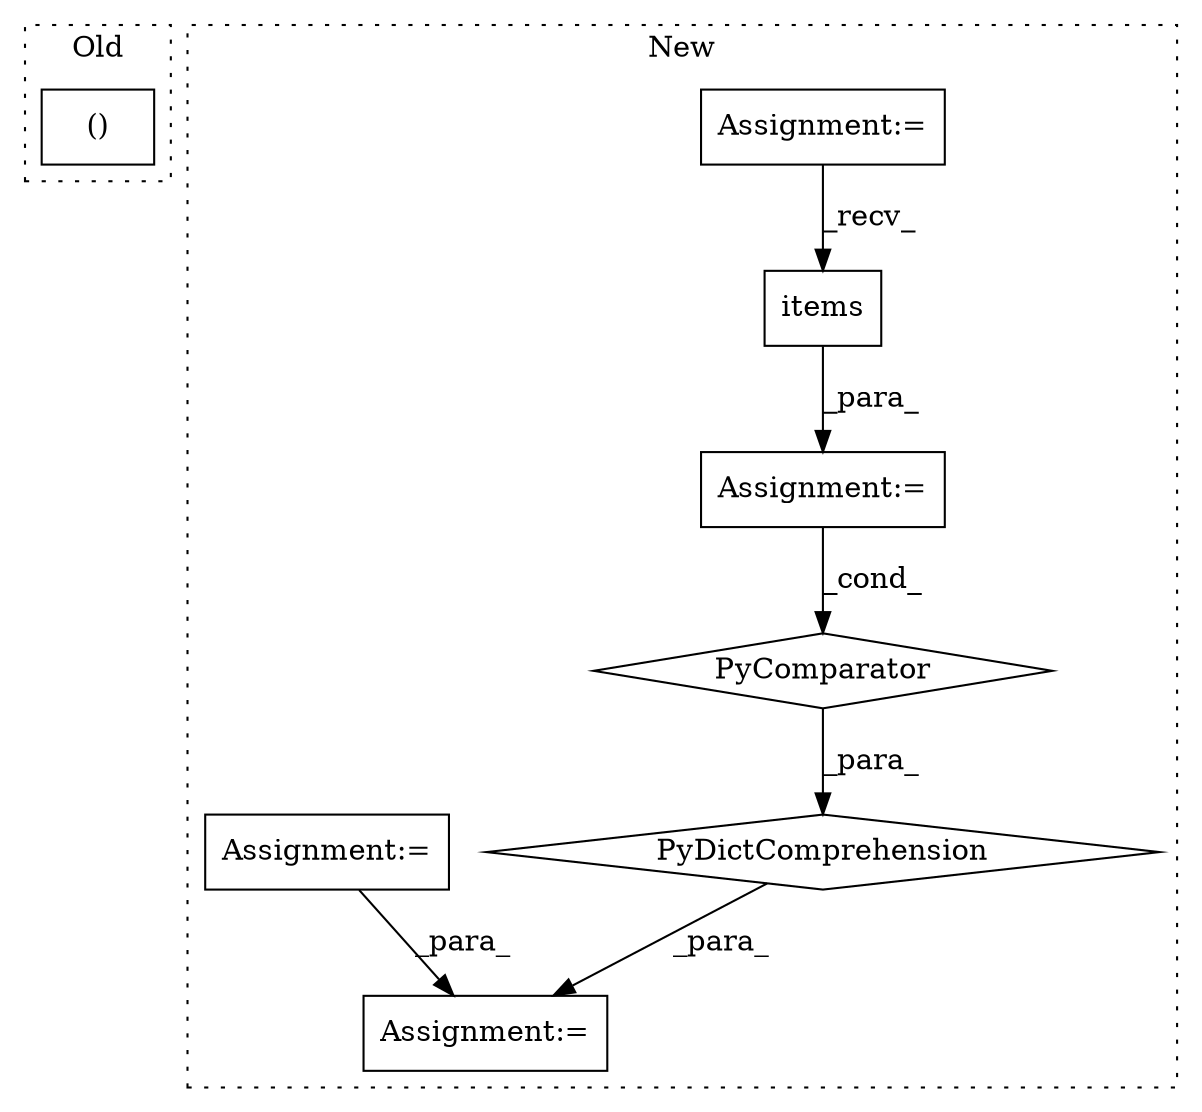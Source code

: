 digraph G {
subgraph cluster0 {
1 [label="()" a="106" s="13308" l="39" shape="box"];
label = "Old";
style="dotted";
}
subgraph cluster1 {
2 [label="PyDictComprehension" a="110" s="17419" l="199" shape="diamond"];
3 [label="Assignment:=" a="7" s="17518" l="92" shape="box"];
4 [label="PyComparator" a="113" s="17518" l="92" shape="diamond"];
5 [label="Assignment:=" a="7" s="17350" l="1" shape="box"];
6 [label="Assignment:=" a="7" s="17304" l="1" shape="box"];
7 [label="Assignment:=" a="7" s="17094" l="14" shape="box"];
8 [label="items" a="32" s="17559" l="7" shape="box"];
label = "New";
style="dotted";
}
2 -> 5 [label="_para_"];
3 -> 4 [label="_cond_"];
4 -> 2 [label="_para_"];
6 -> 8 [label="_recv_"];
7 -> 5 [label="_para_"];
8 -> 3 [label="_para_"];
}